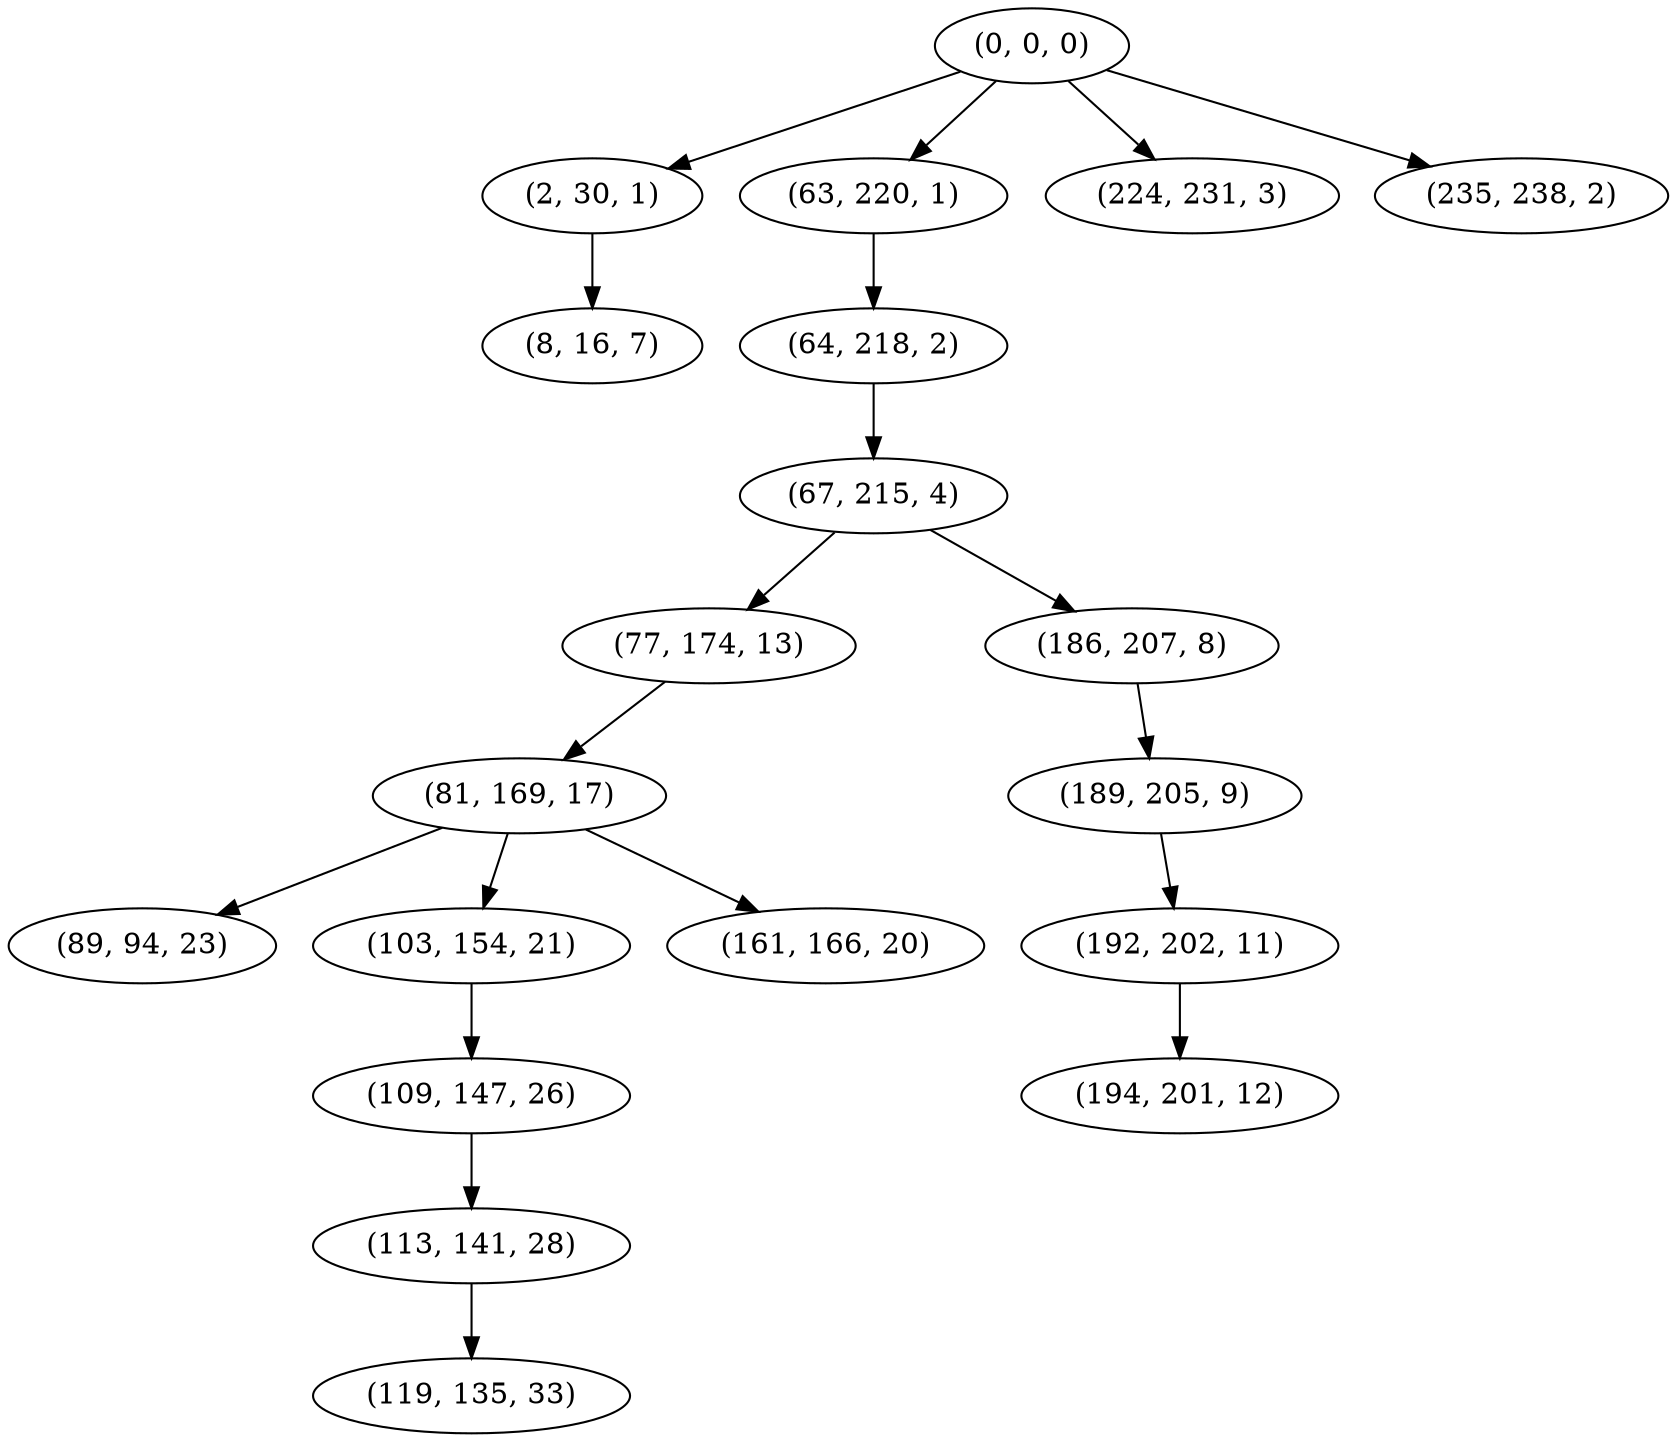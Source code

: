 digraph tree {
    "(0, 0, 0)";
    "(2, 30, 1)";
    "(8, 16, 7)";
    "(63, 220, 1)";
    "(64, 218, 2)";
    "(67, 215, 4)";
    "(77, 174, 13)";
    "(81, 169, 17)";
    "(89, 94, 23)";
    "(103, 154, 21)";
    "(109, 147, 26)";
    "(113, 141, 28)";
    "(119, 135, 33)";
    "(161, 166, 20)";
    "(186, 207, 8)";
    "(189, 205, 9)";
    "(192, 202, 11)";
    "(194, 201, 12)";
    "(224, 231, 3)";
    "(235, 238, 2)";
    "(0, 0, 0)" -> "(2, 30, 1)";
    "(0, 0, 0)" -> "(63, 220, 1)";
    "(0, 0, 0)" -> "(224, 231, 3)";
    "(0, 0, 0)" -> "(235, 238, 2)";
    "(2, 30, 1)" -> "(8, 16, 7)";
    "(63, 220, 1)" -> "(64, 218, 2)";
    "(64, 218, 2)" -> "(67, 215, 4)";
    "(67, 215, 4)" -> "(77, 174, 13)";
    "(67, 215, 4)" -> "(186, 207, 8)";
    "(77, 174, 13)" -> "(81, 169, 17)";
    "(81, 169, 17)" -> "(89, 94, 23)";
    "(81, 169, 17)" -> "(103, 154, 21)";
    "(81, 169, 17)" -> "(161, 166, 20)";
    "(103, 154, 21)" -> "(109, 147, 26)";
    "(109, 147, 26)" -> "(113, 141, 28)";
    "(113, 141, 28)" -> "(119, 135, 33)";
    "(186, 207, 8)" -> "(189, 205, 9)";
    "(189, 205, 9)" -> "(192, 202, 11)";
    "(192, 202, 11)" -> "(194, 201, 12)";
}
